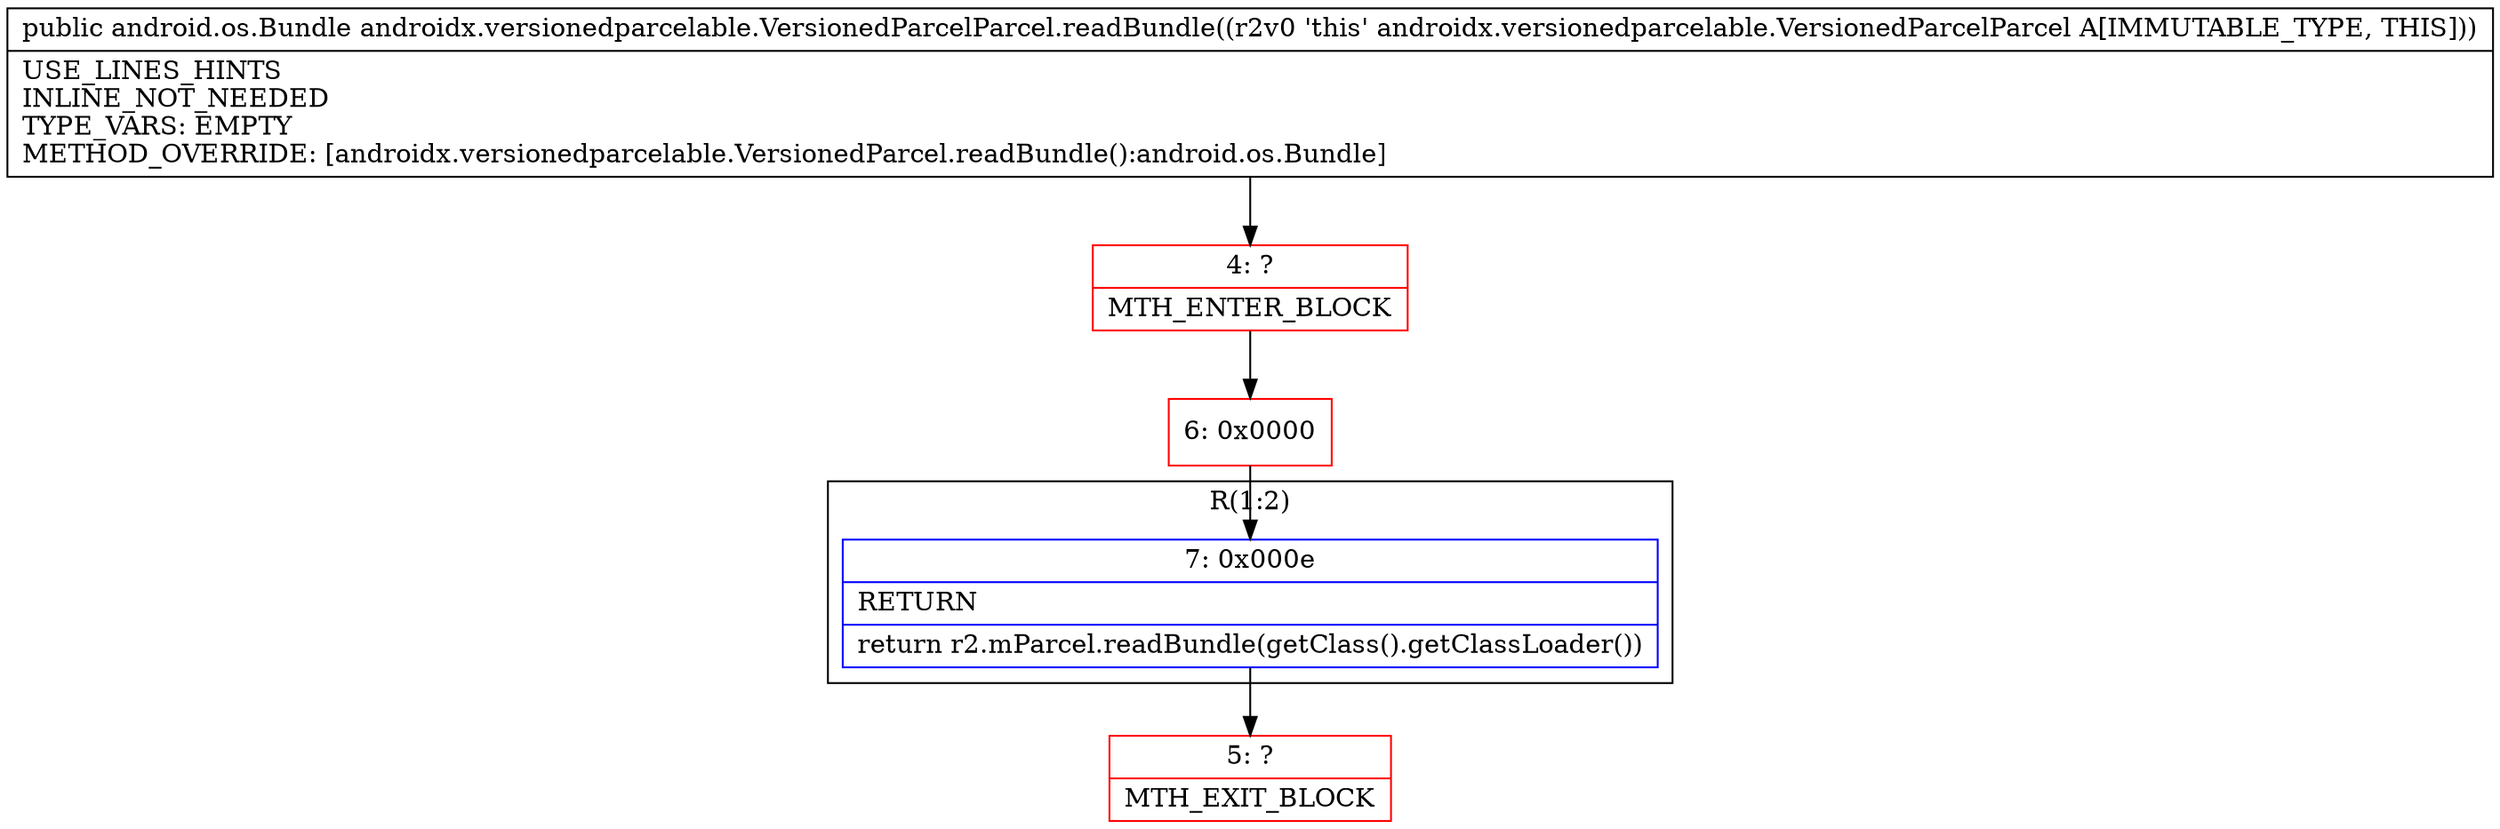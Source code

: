 digraph "CFG forandroidx.versionedparcelable.VersionedParcelParcel.readBundle()Landroid\/os\/Bundle;" {
subgraph cluster_Region_1788283466 {
label = "R(1:2)";
node [shape=record,color=blue];
Node_7 [shape=record,label="{7\:\ 0x000e|RETURN\l|return r2.mParcel.readBundle(getClass().getClassLoader())\l}"];
}
Node_4 [shape=record,color=red,label="{4\:\ ?|MTH_ENTER_BLOCK\l}"];
Node_6 [shape=record,color=red,label="{6\:\ 0x0000}"];
Node_5 [shape=record,color=red,label="{5\:\ ?|MTH_EXIT_BLOCK\l}"];
MethodNode[shape=record,label="{public android.os.Bundle androidx.versionedparcelable.VersionedParcelParcel.readBundle((r2v0 'this' androidx.versionedparcelable.VersionedParcelParcel A[IMMUTABLE_TYPE, THIS]))  | USE_LINES_HINTS\lINLINE_NOT_NEEDED\lTYPE_VARS: EMPTY\lMETHOD_OVERRIDE: [androidx.versionedparcelable.VersionedParcel.readBundle():android.os.Bundle]\l}"];
MethodNode -> Node_4;Node_7 -> Node_5;
Node_4 -> Node_6;
Node_6 -> Node_7;
}

